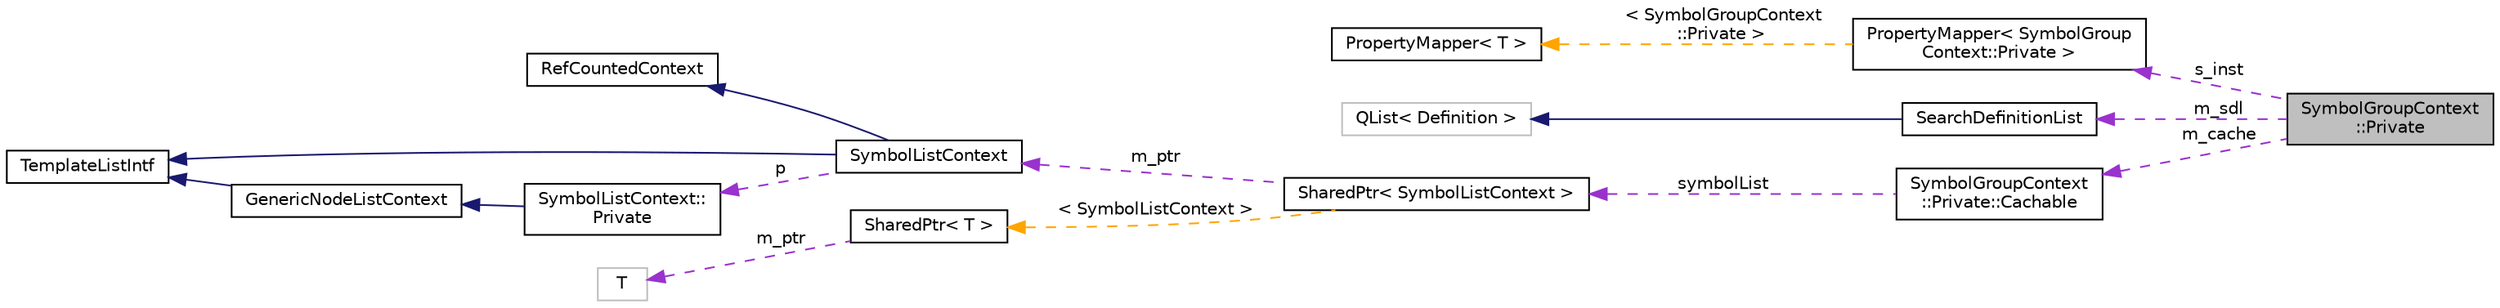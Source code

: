 digraph "SymbolGroupContext::Private"
{
 // INTERACTIVE_SVG=YES
  edge [fontname="Helvetica",fontsize="10",labelfontname="Helvetica",labelfontsize="10"];
  node [fontname="Helvetica",fontsize="10",shape=record];
  rankdir="LR";
  Node1 [label="SymbolGroupContext\l::Private",height=0.2,width=0.4,color="black", fillcolor="grey75", style="filled", fontcolor="black"];
  Node2 -> Node1 [dir="back",color="darkorchid3",fontsize="10",style="dashed",label=" s_inst" ,fontname="Helvetica"];
  Node2 [label="PropertyMapper\< SymbolGroup\lContext::Private \>",height=0.2,width=0.4,color="black", fillcolor="white", style="filled",URL="$d1/d80/class_property_mapper.html"];
  Node3 -> Node2 [dir="back",color="orange",fontsize="10",style="dashed",label=" \< SymbolGroupContext\l::Private \>" ,fontname="Helvetica"];
  Node3 [label="PropertyMapper\< T \>",height=0.2,width=0.4,color="black", fillcolor="white", style="filled",URL="$d1/d80/class_property_mapper.html",tooltip="Helper class to map a property name to a handler member function. "];
  Node4 -> Node1 [dir="back",color="darkorchid3",fontsize="10",style="dashed",label=" m_sdl" ,fontname="Helvetica"];
  Node4 [label="SearchDefinitionList",height=0.2,width=0.4,color="black", fillcolor="white", style="filled",URL="$d6/d03/class_search_definition_list.html"];
  Node5 -> Node4 [dir="back",color="midnightblue",fontsize="10",style="solid",fontname="Helvetica"];
  Node5 [label="QList\< Definition \>",height=0.2,width=0.4,color="grey75", fillcolor="white", style="filled"];
  Node6 -> Node1 [dir="back",color="darkorchid3",fontsize="10",style="dashed",label=" m_cache" ,fontname="Helvetica"];
  Node6 [label="SymbolGroupContext\l::Private::Cachable",height=0.2,width=0.4,color="black", fillcolor="white", style="filled",URL="$dd/d97/struct_symbol_group_context_1_1_private_1_1_cachable.html"];
  Node7 -> Node6 [dir="back",color="darkorchid3",fontsize="10",style="dashed",label=" symbolList" ,fontname="Helvetica"];
  Node7 [label="SharedPtr\< SymbolListContext \>",height=0.2,width=0.4,color="black", fillcolor="white", style="filled",URL="$df/d12/class_shared_ptr.html"];
  Node8 -> Node7 [dir="back",color="darkorchid3",fontsize="10",style="dashed",label=" m_ptr" ,fontname="Helvetica"];
  Node8 [label="SymbolListContext",height=0.2,width=0.4,color="black", fillcolor="white", style="filled",URL="$dd/d7d/class_symbol_list_context.html"];
  Node9 -> Node8 [dir="back",color="midnightblue",fontsize="10",style="solid",fontname="Helvetica"];
  Node9 [label="RefCountedContext",height=0.2,width=0.4,color="black", fillcolor="white", style="filled",URL="$d8/d96/class_ref_counted_context.html",tooltip="Helper class to support reference counting. "];
  Node10 -> Node8 [dir="back",color="midnightblue",fontsize="10",style="solid",fontname="Helvetica"];
  Node10 [label="TemplateListIntf",height=0.2,width=0.4,color="black", fillcolor="white", style="filled",URL="$d6/d88/class_template_list_intf.html",tooltip="Abstract read-only interface for a context value of type list. "];
  Node11 -> Node8 [dir="back",color="darkorchid3",fontsize="10",style="dashed",label=" p" ,fontname="Helvetica"];
  Node11 [label="SymbolListContext::\lPrivate",height=0.2,width=0.4,color="black", fillcolor="white", style="filled",URL="$da/d36/class_symbol_list_context_1_1_private.html"];
  Node12 -> Node11 [dir="back",color="midnightblue",fontsize="10",style="solid",fontname="Helvetica"];
  Node12 [label="GenericNodeListContext",height=0.2,width=0.4,color="black", fillcolor="white", style="filled",URL="$d6/dcb/class_generic_node_list_context.html",tooltip="standard template list implementation "];
  Node10 -> Node12 [dir="back",color="midnightblue",fontsize="10",style="solid",fontname="Helvetica"];
  Node13 -> Node7 [dir="back",color="orange",fontsize="10",style="dashed",label=" \< SymbolListContext \>" ,fontname="Helvetica"];
  Node13 [label="SharedPtr\< T \>",height=0.2,width=0.4,color="black", fillcolor="white", style="filled",URL="$df/d12/class_shared_ptr.html",tooltip="Reference counting smart pointer. "];
  Node14 -> Node13 [dir="back",color="darkorchid3",fontsize="10",style="dashed",label=" m_ptr" ,fontname="Helvetica"];
  Node14 [label="T",height=0.2,width=0.4,color="grey75", fillcolor="white", style="filled"];
}
